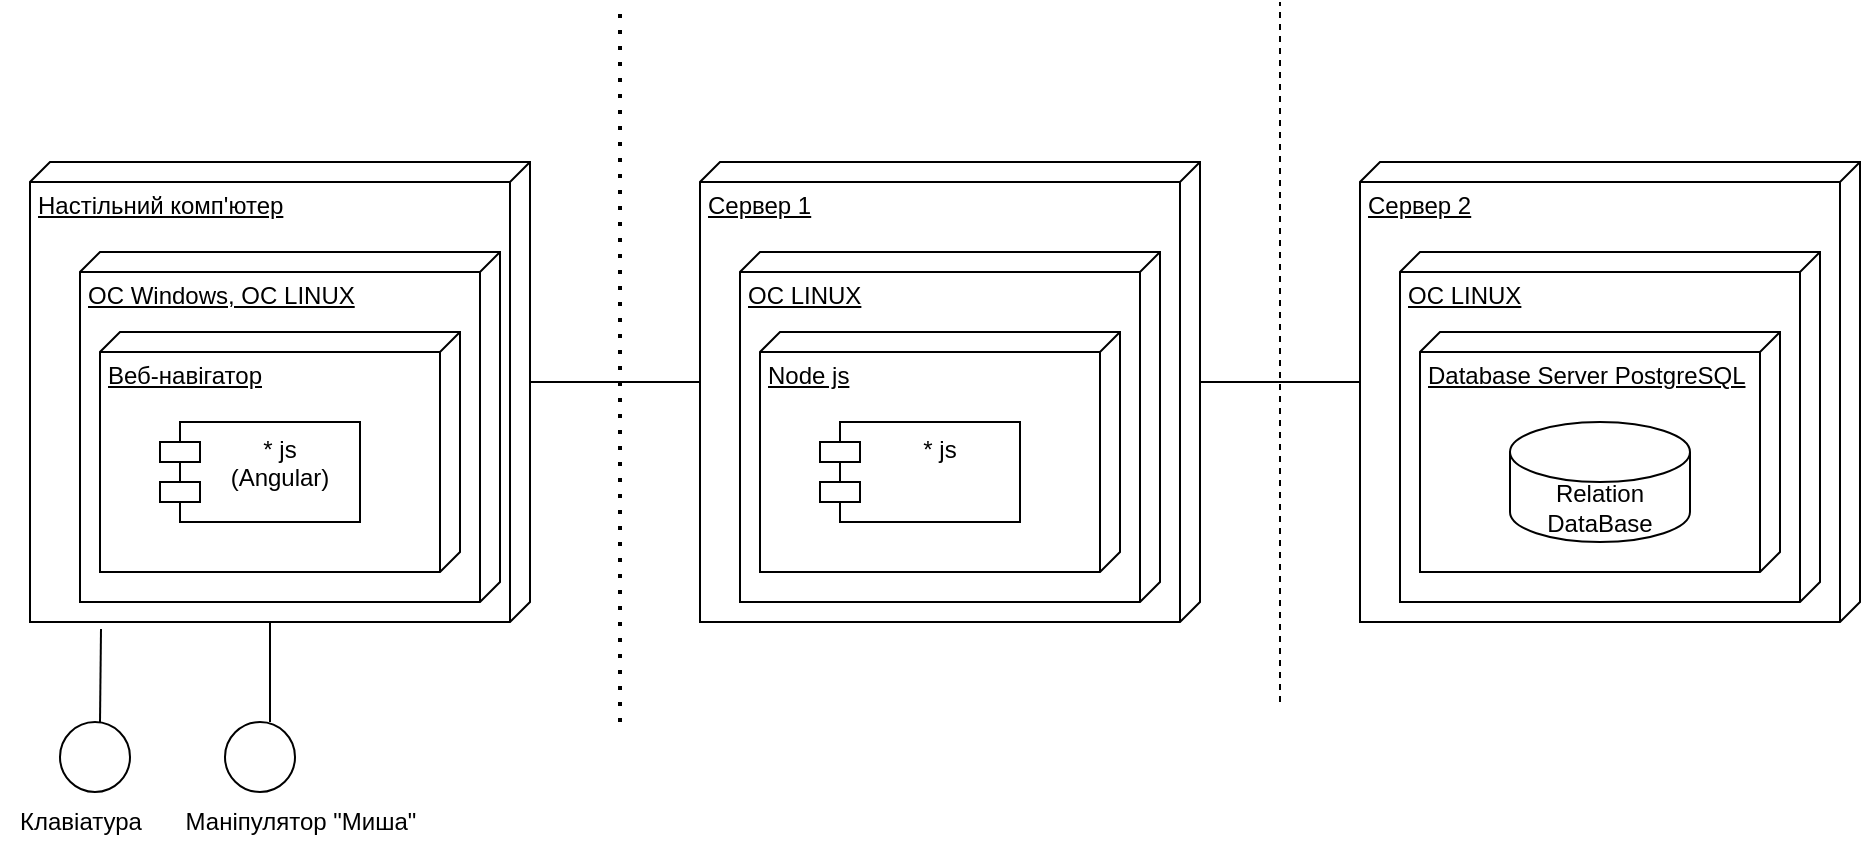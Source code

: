 <mxfile version="20.3.7" type="github"><diagram id="saoElAwwg3sNzX32Wjlt" name="Страница 1"><mxGraphModel dx="1038" dy="579" grid="1" gridSize="10" guides="1" tooltips="1" connect="1" arrows="1" fold="1" page="1" pageScale="1" pageWidth="1654" pageHeight="2336" math="0" shadow="0"><root><mxCell id="0"/><mxCell id="1" parent="0"/><mxCell id="3IKx_qLlBxF-arUyq1HN-1" value="Настільний комп'ютер" style="verticalAlign=top;align=left;spacingTop=8;spacingLeft=2;spacingRight=12;shape=cube;size=10;direction=south;fontStyle=4;html=1;" vertex="1" parent="1"><mxGeometry x="65" y="160" width="250" height="230" as="geometry"/></mxCell><mxCell id="3IKx_qLlBxF-arUyq1HN-2" value="Module" style="shape=module;align=left;spacingLeft=20;align=center;verticalAlign=top;" vertex="1" parent="1"><mxGeometry x="130" y="290" width="100" height="50" as="geometry"/></mxCell><mxCell id="3IKx_qLlBxF-arUyq1HN-3" value="ОС Windows, ОС LINUX" style="verticalAlign=top;align=left;spacingTop=8;spacingLeft=2;spacingRight=12;shape=cube;size=10;direction=south;fontStyle=4;html=1;" vertex="1" parent="1"><mxGeometry x="90" y="205" width="210" height="175" as="geometry"/></mxCell><mxCell id="3IKx_qLlBxF-arUyq1HN-4" value="Веб-навігатор" style="verticalAlign=top;align=left;spacingTop=8;spacingLeft=2;spacingRight=12;shape=cube;size=10;direction=south;fontStyle=4;html=1;" vertex="1" parent="1"><mxGeometry x="100" y="245" width="180" height="120" as="geometry"/></mxCell><mxCell id="3IKx_qLlBxF-arUyq1HN-5" value="* js&#10;(Angular)" style="shape=module;align=left;spacingLeft=20;align=center;verticalAlign=top;" vertex="1" parent="1"><mxGeometry x="130" y="290" width="100" height="50" as="geometry"/></mxCell><mxCell id="3IKx_qLlBxF-arUyq1HN-6" value="Сервер 1" style="verticalAlign=top;align=left;spacingTop=8;spacingLeft=2;spacingRight=12;shape=cube;size=10;direction=south;fontStyle=4;html=1;" vertex="1" parent="1"><mxGeometry x="400" y="160" width="250" height="230" as="geometry"/></mxCell><mxCell id="3IKx_qLlBxF-arUyq1HN-7" value="Сервер 2" style="verticalAlign=top;align=left;spacingTop=8;spacingLeft=2;spacingRight=12;shape=cube;size=10;direction=south;fontStyle=4;html=1;" vertex="1" parent="1"><mxGeometry x="730" y="160" width="250" height="230" as="geometry"/></mxCell><mxCell id="3IKx_qLlBxF-arUyq1HN-8" value="ОС LINUX" style="verticalAlign=top;align=left;spacingTop=8;spacingLeft=2;spacingRight=12;shape=cube;size=10;direction=south;fontStyle=4;html=1;" vertex="1" parent="1"><mxGeometry x="420" y="205" width="210" height="175" as="geometry"/></mxCell><mxCell id="3IKx_qLlBxF-arUyq1HN-9" value="ОС LINUX" style="verticalAlign=top;align=left;spacingTop=8;spacingLeft=2;spacingRight=12;shape=cube;size=10;direction=south;fontStyle=4;html=1;" vertex="1" parent="1"><mxGeometry x="750" y="205" width="210" height="175" as="geometry"/></mxCell><mxCell id="3IKx_qLlBxF-arUyq1HN-10" value="Node js" style="verticalAlign=top;align=left;spacingTop=8;spacingLeft=2;spacingRight=12;shape=cube;size=10;direction=south;fontStyle=4;html=1;" vertex="1" parent="1"><mxGeometry x="430" y="245" width="180" height="120" as="geometry"/></mxCell><mxCell id="3IKx_qLlBxF-arUyq1HN-11" value="Database Server PostgreSQL" style="verticalAlign=top;align=left;spacingTop=8;spacingLeft=2;spacingRight=12;shape=cube;size=10;direction=south;fontStyle=4;html=1;" vertex="1" parent="1"><mxGeometry x="760" y="245" width="180" height="120" as="geometry"/></mxCell><mxCell id="3IKx_qLlBxF-arUyq1HN-12" value="* js&#10;" style="shape=module;align=left;spacingLeft=20;align=center;verticalAlign=top;" vertex="1" parent="1"><mxGeometry x="460" y="290" width="100" height="50" as="geometry"/></mxCell><mxCell id="3IKx_qLlBxF-arUyq1HN-14" value="Relation&lt;br&gt;DataBase" style="shape=cylinder3;whiteSpace=wrap;html=1;boundedLbl=1;backgroundOutline=1;size=15;" vertex="1" parent="1"><mxGeometry x="805" y="290" width="90" height="60" as="geometry"/></mxCell><mxCell id="3IKx_qLlBxF-arUyq1HN-15" value="" style="endArrow=none;html=1;rounded=0;exitX=0;exitY=0;exitDx=110;exitDy=0;exitPerimeter=0;" edge="1" parent="1" source="3IKx_qLlBxF-arUyq1HN-1"><mxGeometry width="50" height="50" relative="1" as="geometry"><mxPoint x="530" y="320" as="sourcePoint"/><mxPoint x="400" y="270" as="targetPoint"/></mxGeometry></mxCell><mxCell id="3IKx_qLlBxF-arUyq1HN-17" value="" style="endArrow=none;dashed=1;html=1;rounded=0;" edge="1" parent="1"><mxGeometry width="50" height="50" relative="1" as="geometry"><mxPoint x="690" y="430" as="sourcePoint"/><mxPoint x="690" y="80" as="targetPoint"/></mxGeometry></mxCell><mxCell id="3IKx_qLlBxF-arUyq1HN-18" value="" style="endArrow=none;dashed=1;html=1;dashPattern=1 3;strokeWidth=2;rounded=0;" edge="1" parent="1"><mxGeometry width="50" height="50" relative="1" as="geometry"><mxPoint x="360" y="440" as="sourcePoint"/><mxPoint x="360" y="80" as="targetPoint"/></mxGeometry></mxCell><mxCell id="3IKx_qLlBxF-arUyq1HN-19" value="" style="endArrow=none;html=1;rounded=0;exitX=0;exitY=0;exitDx=110;exitDy=0;exitPerimeter=0;entryX=0.478;entryY=1;entryDx=0;entryDy=0;entryPerimeter=0;" edge="1" parent="1" source="3IKx_qLlBxF-arUyq1HN-6" target="3IKx_qLlBxF-arUyq1HN-7"><mxGeometry width="50" height="50" relative="1" as="geometry"><mxPoint x="650" y="280" as="sourcePoint"/><mxPoint x="720" y="270" as="targetPoint"/></mxGeometry></mxCell><mxCell id="3IKx_qLlBxF-arUyq1HN-21" value="" style="ellipse;whiteSpace=wrap;html=1;aspect=fixed;" vertex="1" parent="1"><mxGeometry x="80" y="440" width="35" height="35" as="geometry"/></mxCell><mxCell id="3IKx_qLlBxF-arUyq1HN-22" value="" style="ellipse;whiteSpace=wrap;html=1;aspect=fixed;" vertex="1" parent="1"><mxGeometry x="162.5" y="440" width="35" height="35" as="geometry"/></mxCell><mxCell id="3IKx_qLlBxF-arUyq1HN-23" value="" style="endArrow=none;html=1;rounded=0;entryX=1.015;entryY=0.858;entryDx=0;entryDy=0;entryPerimeter=0;" edge="1" parent="1" target="3IKx_qLlBxF-arUyq1HN-1"><mxGeometry width="50" height="50" relative="1" as="geometry"><mxPoint x="100" y="440" as="sourcePoint"/><mxPoint x="150" y="390" as="targetPoint"/></mxGeometry></mxCell><mxCell id="3IKx_qLlBxF-arUyq1HN-24" value="" style="endArrow=none;html=1;rounded=0;exitX=0.643;exitY=0;exitDx=0;exitDy=0;entryX=0;entryY=0;entryDx=230;entryDy=130;entryPerimeter=0;exitPerimeter=0;" edge="1" parent="1" source="3IKx_qLlBxF-arUyq1HN-22" target="3IKx_qLlBxF-arUyq1HN-1"><mxGeometry width="50" height="50" relative="1" as="geometry"><mxPoint x="190" y="440" as="sourcePoint"/><mxPoint x="180" y="400" as="targetPoint"/></mxGeometry></mxCell><mxCell id="3IKx_qLlBxF-arUyq1HN-25" value="Клавіатура" style="text;html=1;align=center;verticalAlign=middle;resizable=0;points=[];autosize=1;strokeColor=none;fillColor=none;" vertex="1" parent="1"><mxGeometry x="50" y="475" width="80" height="30" as="geometry"/></mxCell><mxCell id="3IKx_qLlBxF-arUyq1HN-26" value="Маніпулятор &quot;Миша&quot;" style="text;html=1;align=center;verticalAlign=middle;resizable=0;points=[];autosize=1;strokeColor=none;fillColor=none;" vertex="1" parent="1"><mxGeometry x="130" y="475" width="140" height="30" as="geometry"/></mxCell></root></mxGraphModel></diagram></mxfile>